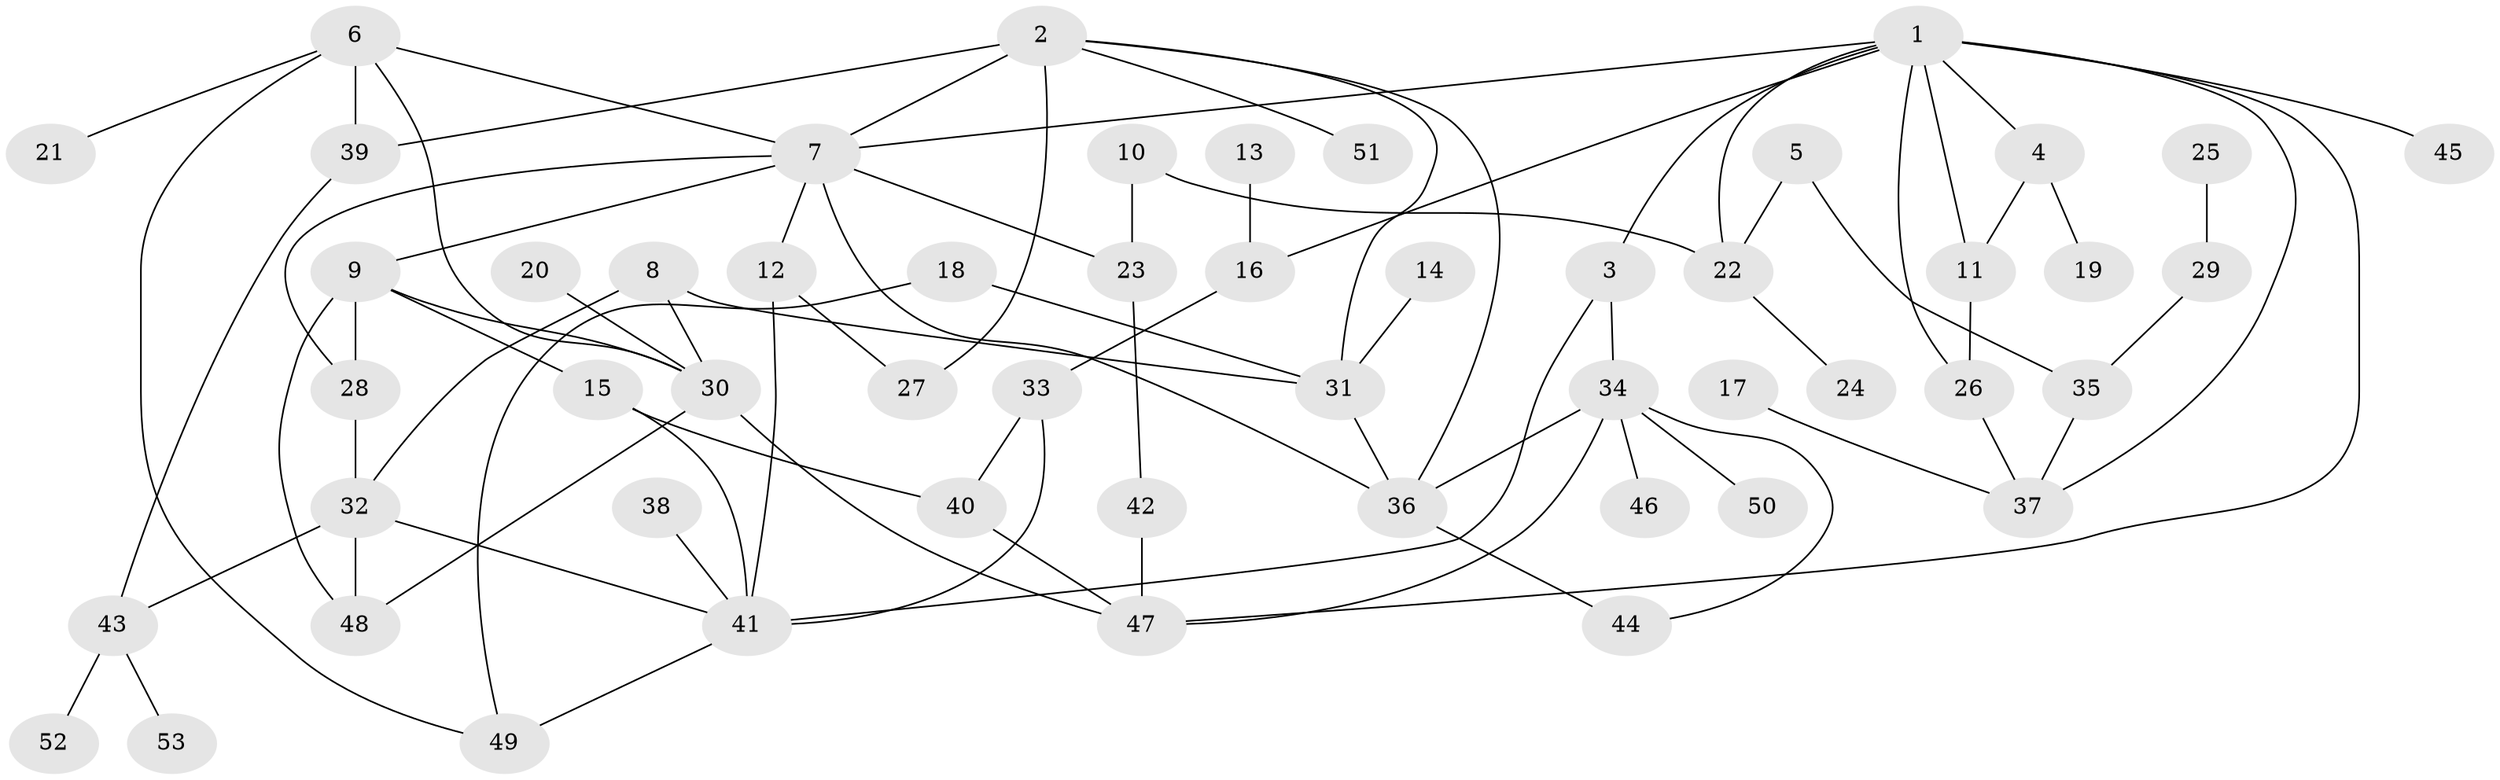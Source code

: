 // original degree distribution, {5: 0.08571428571428572, 6: 0.0380952380952381, 3: 0.21904761904761905, 2: 0.2571428571428571, 7: 0.009523809523809525, 4: 0.09523809523809523, 1: 0.29523809523809524}
// Generated by graph-tools (version 1.1) at 2025/25/03/09/25 03:25:26]
// undirected, 53 vertices, 81 edges
graph export_dot {
graph [start="1"]
  node [color=gray90,style=filled];
  1;
  2;
  3;
  4;
  5;
  6;
  7;
  8;
  9;
  10;
  11;
  12;
  13;
  14;
  15;
  16;
  17;
  18;
  19;
  20;
  21;
  22;
  23;
  24;
  25;
  26;
  27;
  28;
  29;
  30;
  31;
  32;
  33;
  34;
  35;
  36;
  37;
  38;
  39;
  40;
  41;
  42;
  43;
  44;
  45;
  46;
  47;
  48;
  49;
  50;
  51;
  52;
  53;
  1 -- 3 [weight=1.0];
  1 -- 4 [weight=1.0];
  1 -- 7 [weight=1.0];
  1 -- 11 [weight=1.0];
  1 -- 16 [weight=1.0];
  1 -- 22 [weight=1.0];
  1 -- 26 [weight=1.0];
  1 -- 37 [weight=1.0];
  1 -- 45 [weight=1.0];
  1 -- 47 [weight=1.0];
  2 -- 7 [weight=1.0];
  2 -- 27 [weight=1.0];
  2 -- 31 [weight=1.0];
  2 -- 36 [weight=1.0];
  2 -- 39 [weight=2.0];
  2 -- 51 [weight=1.0];
  3 -- 34 [weight=1.0];
  3 -- 41 [weight=1.0];
  4 -- 11 [weight=1.0];
  4 -- 19 [weight=1.0];
  5 -- 22 [weight=1.0];
  5 -- 35 [weight=1.0];
  6 -- 7 [weight=1.0];
  6 -- 21 [weight=1.0];
  6 -- 30 [weight=1.0];
  6 -- 39 [weight=1.0];
  6 -- 49 [weight=1.0];
  7 -- 9 [weight=1.0];
  7 -- 12 [weight=1.0];
  7 -- 23 [weight=1.0];
  7 -- 28 [weight=1.0];
  7 -- 36 [weight=1.0];
  8 -- 30 [weight=1.0];
  8 -- 31 [weight=1.0];
  8 -- 32 [weight=1.0];
  9 -- 15 [weight=1.0];
  9 -- 28 [weight=1.0];
  9 -- 30 [weight=1.0];
  9 -- 48 [weight=1.0];
  10 -- 22 [weight=1.0];
  10 -- 23 [weight=1.0];
  11 -- 26 [weight=1.0];
  12 -- 27 [weight=1.0];
  12 -- 41 [weight=1.0];
  13 -- 16 [weight=1.0];
  14 -- 31 [weight=1.0];
  15 -- 40 [weight=1.0];
  15 -- 41 [weight=1.0];
  16 -- 33 [weight=1.0];
  17 -- 37 [weight=1.0];
  18 -- 31 [weight=1.0];
  18 -- 49 [weight=1.0];
  20 -- 30 [weight=1.0];
  22 -- 24 [weight=1.0];
  23 -- 42 [weight=1.0];
  25 -- 29 [weight=1.0];
  26 -- 37 [weight=1.0];
  28 -- 32 [weight=1.0];
  29 -- 35 [weight=1.0];
  30 -- 47 [weight=1.0];
  30 -- 48 [weight=1.0];
  31 -- 36 [weight=1.0];
  32 -- 41 [weight=1.0];
  32 -- 43 [weight=2.0];
  32 -- 48 [weight=1.0];
  33 -- 40 [weight=1.0];
  33 -- 41 [weight=1.0];
  34 -- 36 [weight=1.0];
  34 -- 44 [weight=1.0];
  34 -- 46 [weight=1.0];
  34 -- 47 [weight=1.0];
  34 -- 50 [weight=1.0];
  35 -- 37 [weight=1.0];
  36 -- 44 [weight=1.0];
  38 -- 41 [weight=1.0];
  39 -- 43 [weight=1.0];
  40 -- 47 [weight=1.0];
  41 -- 49 [weight=1.0];
  42 -- 47 [weight=1.0];
  43 -- 52 [weight=1.0];
  43 -- 53 [weight=1.0];
}
